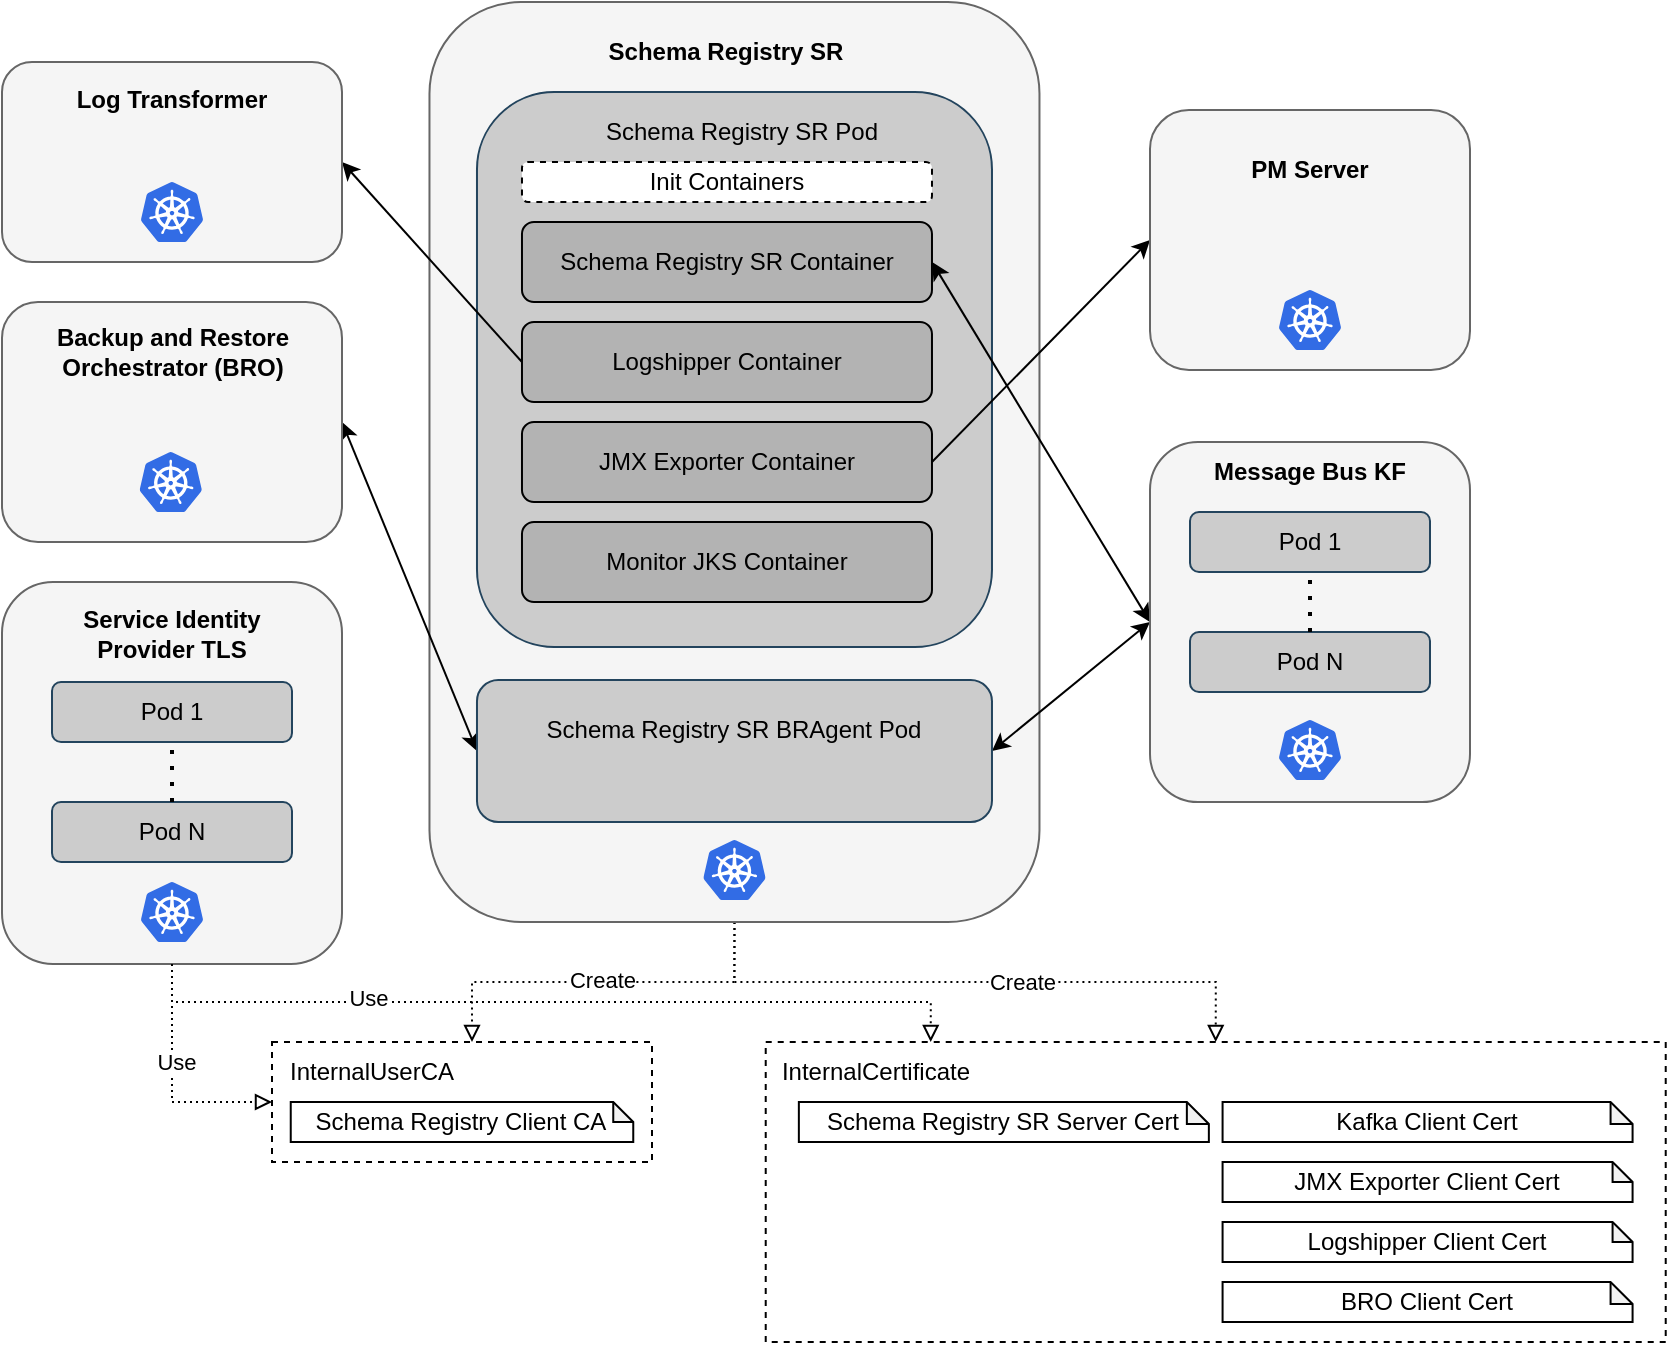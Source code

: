 <mxfile version="15.9.3" type="device"><diagram id="HPRN27J-lAgtqIp6DVhc" name="Page-1"><mxGraphModel dx="1260" dy="792" grid="1" gridSize="10" guides="1" tooltips="1" connect="1" arrows="1" fold="1" page="1" pageScale="1" pageWidth="1169" pageHeight="827" math="0" shadow="0"><root><mxCell id="0"/><mxCell id="1" parent="0"/><mxCell id="XKiQhKTgsD4NQoXuuw6w-24" value="" style="rounded=0;whiteSpace=wrap;html=1;dashed=1;" vertex="1" parent="1"><mxGeometry x="391.86" y="530" width="450" height="150" as="geometry"/></mxCell><mxCell id="XKiQhKTgsD4NQoXuuw6w-71" style="edgeStyle=orthogonalEdgeStyle;rounded=0;orthogonalLoop=1;jettySize=auto;html=1;exitX=0.5;exitY=1;exitDx=0;exitDy=0;entryX=0.5;entryY=0;entryDx=0;entryDy=0;startArrow=none;startFill=0;endArrow=block;endFill=0;dashed=1;dashPattern=1 2;" edge="1" parent="1" source="XKiQhKTgsD4NQoXuuw6w-1" target="XKiQhKTgsD4NQoXuuw6w-24"><mxGeometry relative="1" as="geometry"/></mxCell><mxCell id="XKiQhKTgsD4NQoXuuw6w-75" value="Create" style="edgeLabel;html=1;align=center;verticalAlign=middle;resizable=0;points=[];" vertex="1" connectable="0" parent="XKiQhKTgsD4NQoXuuw6w-71"><mxGeometry x="-0.603" relative="1" as="geometry"><mxPoint x="114" as="offset"/></mxGeometry></mxCell><mxCell id="XKiQhKTgsD4NQoXuuw6w-72" style="edgeStyle=orthogonalEdgeStyle;rounded=0;orthogonalLoop=1;jettySize=auto;html=1;exitX=0.5;exitY=1;exitDx=0;exitDy=0;entryX=1;entryY=0;entryDx=0;entryDy=0;dashed=1;dashPattern=1 2;startArrow=none;startFill=0;endArrow=block;endFill=0;" edge="1" parent="1" source="XKiQhKTgsD4NQoXuuw6w-1" target="XKiQhKTgsD4NQoXuuw6w-55"><mxGeometry relative="1" as="geometry"/></mxCell><mxCell id="XKiQhKTgsD4NQoXuuw6w-76" value="Create" style="edgeLabel;html=1;align=center;verticalAlign=middle;resizable=0;points=[];" vertex="1" connectable="0" parent="XKiQhKTgsD4NQoXuuw6w-72"><mxGeometry x="0.215" y="-1" relative="1" as="geometry"><mxPoint x="20" as="offset"/></mxGeometry></mxCell><mxCell id="XKiQhKTgsD4NQoXuuw6w-1" value="" style="rounded=1;whiteSpace=wrap;html=1;fillColor=#f5f5f5;fontColor=#333333;strokeColor=#666666;" vertex="1" parent="1"><mxGeometry x="223.74" y="10" width="305" height="460" as="geometry"/></mxCell><mxCell id="XKiQhKTgsD4NQoXuuw6w-2" value="" style="rounded=1;whiteSpace=wrap;html=1;fillColor=#CCCCCC;strokeColor=#23445d;" vertex="1" parent="1"><mxGeometry x="247.49" y="55" width="257.5" height="277.5" as="geometry"/></mxCell><mxCell id="XKiQhKTgsD4NQoXuuw6w-53" style="edgeStyle=none;rounded=0;orthogonalLoop=1;jettySize=auto;html=1;exitX=1;exitY=0.5;exitDx=0;exitDy=0;entryX=0;entryY=0.5;entryDx=0;entryDy=0;startArrow=classic;startFill=1;endArrow=classic;endFill=1;" edge="1" parent="1" source="XKiQhKTgsD4NQoXuuw6w-3" target="XKiQhKTgsD4NQoXuuw6w-9"><mxGeometry relative="1" as="geometry"/></mxCell><mxCell id="XKiQhKTgsD4NQoXuuw6w-69" style="edgeStyle=none;rounded=0;orthogonalLoop=1;jettySize=auto;html=1;exitX=0;exitY=0.5;exitDx=0;exitDy=0;entryX=1;entryY=0.5;entryDx=0;entryDy=0;startArrow=classic;startFill=1;endArrow=classic;endFill=1;" edge="1" parent="1" source="XKiQhKTgsD4NQoXuuw6w-3" target="XKiQhKTgsD4NQoXuuw6w-62"><mxGeometry relative="1" as="geometry"/></mxCell><mxCell id="XKiQhKTgsD4NQoXuuw6w-3" value="" style="rounded=1;whiteSpace=wrap;html=1;fillColor=#CCCCCC;strokeColor=#23445d;" vertex="1" parent="1"><mxGeometry x="247.49" y="349" width="257.5" height="71" as="geometry"/></mxCell><mxCell id="XKiQhKTgsD4NQoXuuw6w-51" style="rounded=0;orthogonalLoop=1;jettySize=auto;html=1;exitX=1;exitY=0.5;exitDx=0;exitDy=0;entryX=0;entryY=0.5;entryDx=0;entryDy=0;startArrow=classic;startFill=1;endArrow=classic;endFill=1;" edge="1" parent="1" source="XKiQhKTgsD4NQoXuuw6w-4" target="XKiQhKTgsD4NQoXuuw6w-9"><mxGeometry relative="1" as="geometry"/></mxCell><mxCell id="XKiQhKTgsD4NQoXuuw6w-4" value="Schema Registry SR Container" style="rounded=1;whiteSpace=wrap;html=1;fillColor=#B3B3B3;" vertex="1" parent="1"><mxGeometry x="269.99" y="120" width="205" height="40" as="geometry"/></mxCell><mxCell id="XKiQhKTgsD4NQoXuuw6w-52" style="edgeStyle=none;rounded=0;orthogonalLoop=1;jettySize=auto;html=1;exitX=0;exitY=0.5;exitDx=0;exitDy=0;entryX=1;entryY=0.5;entryDx=0;entryDy=0;startArrow=none;startFill=0;endArrow=classic;endFill=1;" edge="1" parent="1" source="XKiQhKTgsD4NQoXuuw6w-5" target="XKiQhKTgsD4NQoXuuw6w-12"><mxGeometry relative="1" as="geometry"/></mxCell><mxCell id="XKiQhKTgsD4NQoXuuw6w-5" value="Logshipper Container" style="rounded=1;whiteSpace=wrap;html=1;fillColor=#B3B3B3;" vertex="1" parent="1"><mxGeometry x="269.99" y="170" width="205" height="40" as="geometry"/></mxCell><mxCell id="XKiQhKTgsD4NQoXuuw6w-6" value="JMX Exporter Container" style="rounded=1;whiteSpace=wrap;html=1;fillColor=#B3B3B3;" vertex="1" parent="1"><mxGeometry x="269.99" y="220" width="205" height="40" as="geometry"/></mxCell><mxCell id="XKiQhKTgsD4NQoXuuw6w-7" value="Monitor JKS Container" style="rounded=1;whiteSpace=wrap;html=1;fillColor=#B3B3B3;" vertex="1" parent="1"><mxGeometry x="269.99" y="270" width="205" height="40" as="geometry"/></mxCell><mxCell id="XKiQhKTgsD4NQoXuuw6w-8" value="Init Containers" style="rounded=1;whiteSpace=wrap;html=1;dashed=1;" vertex="1" parent="1"><mxGeometry x="269.99" y="90" width="205" height="20" as="geometry"/></mxCell><mxCell id="XKiQhKTgsD4NQoXuuw6w-14" value="&lt;b&gt;Schema Registry SR&lt;/b&gt;" style="text;html=1;strokeColor=none;fillColor=none;align=center;verticalAlign=middle;whiteSpace=wrap;rounded=0;" vertex="1" parent="1"><mxGeometry x="287.49" y="20" width="170" height="30" as="geometry"/></mxCell><mxCell id="XKiQhKTgsD4NQoXuuw6w-23" value="BRO Client Cert" style="shape=note;whiteSpace=wrap;html=1;backgroundOutline=1;darkOpacity=0.05;size=11;" vertex="1" parent="1"><mxGeometry x="620.29" y="650" width="205" height="20" as="geometry"/></mxCell><mxCell id="XKiQhKTgsD4NQoXuuw6w-25" value="" style="rounded=0;whiteSpace=wrap;html=1;dashed=1;" vertex="1" parent="1"><mxGeometry x="145" y="530" width="190" height="60" as="geometry"/></mxCell><mxCell id="XKiQhKTgsD4NQoXuuw6w-26" value="Schema Registry Client CA" style="shape=note;whiteSpace=wrap;html=1;backgroundOutline=1;darkOpacity=0.05;size=10;" vertex="1" parent="1"><mxGeometry x="154.37" y="560" width="171.26" height="20" as="geometry"/></mxCell><mxCell id="XKiQhKTgsD4NQoXuuw6w-39" value="Schema Registry SR Pod" style="text;html=1;strokeColor=none;fillColor=none;align=center;verticalAlign=middle;whiteSpace=wrap;rounded=0;" vertex="1" parent="1"><mxGeometry x="294.99" y="60" width="170" height="30" as="geometry"/></mxCell><mxCell id="XKiQhKTgsD4NQoXuuw6w-40" value="Schema Registry SR BRAgent Pod" style="text;html=1;strokeColor=none;fillColor=none;align=center;verticalAlign=middle;whiteSpace=wrap;rounded=0;" vertex="1" parent="1"><mxGeometry x="261.24" y="359" width="230" height="30" as="geometry"/></mxCell><mxCell id="XKiQhKTgsD4NQoXuuw6w-50" value="" style="endArrow=classic;html=1;rounded=0;exitX=1;exitY=0.5;exitDx=0;exitDy=0;entryX=0;entryY=0.5;entryDx=0;entryDy=0;" edge="1" parent="1" source="XKiQhKTgsD4NQoXuuw6w-6" target="XKiQhKTgsD4NQoXuuw6w-13"><mxGeometry width="50" height="50" relative="1" as="geometry"><mxPoint x="494.99" y="200" as="sourcePoint"/><mxPoint x="544.99" y="150" as="targetPoint"/></mxGeometry></mxCell><mxCell id="XKiQhKTgsD4NQoXuuw6w-54" value="" style="sketch=0;aspect=fixed;html=1;points=[];align=center;image;fontSize=12;image=img/lib/mscae/Kubernetes.svg;dashed=1;" vertex="1" parent="1"><mxGeometry x="360.61" y="429" width="31.25" height="30" as="geometry"/></mxCell><mxCell id="XKiQhKTgsD4NQoXuuw6w-55" value="InternalUserCA " style="text;html=1;strokeColor=none;fillColor=none;align=center;verticalAlign=middle;whiteSpace=wrap;rounded=0;dashed=1;" vertex="1" parent="1"><mxGeometry x="145" y="530" width="100" height="30" as="geometry"/></mxCell><mxCell id="XKiQhKTgsD4NQoXuuw6w-56" value="InternalCertificate" style="text;html=1;strokeColor=none;fillColor=none;align=center;verticalAlign=middle;whiteSpace=wrap;rounded=0;dashed=1;" vertex="1" parent="1"><mxGeometry x="391.86" y="530" width="110" height="30" as="geometry"/></mxCell><mxCell id="XKiQhKTgsD4NQoXuuw6w-57" value="Logshipper Client Cert" style="shape=note;whiteSpace=wrap;html=1;backgroundOutline=1;darkOpacity=0.05;size=10;" vertex="1" parent="1"><mxGeometry x="620.29" y="620" width="205" height="20" as="geometry"/></mxCell><mxCell id="XKiQhKTgsD4NQoXuuw6w-58" value="Schema Registry SR Server Cert" style="shape=note;whiteSpace=wrap;html=1;backgroundOutline=1;darkOpacity=0.05;size=11;" vertex="1" parent="1"><mxGeometry x="408.43" y="560" width="205" height="20" as="geometry"/></mxCell><mxCell id="XKiQhKTgsD4NQoXuuw6w-59" value="JMX Exporter Client Cert" style="shape=note;whiteSpace=wrap;html=1;backgroundOutline=1;darkOpacity=0.05;size=10;" vertex="1" parent="1"><mxGeometry x="620.29" y="590" width="205" height="20" as="geometry"/></mxCell><mxCell id="XKiQhKTgsD4NQoXuuw6w-60" value="Kafka Client Cert" style="shape=note;whiteSpace=wrap;html=1;backgroundOutline=1;darkOpacity=0.05;size=11;" vertex="1" parent="1"><mxGeometry x="620.29" y="560" width="205" height="20" as="geometry"/></mxCell><mxCell id="XKiQhKTgsD4NQoXuuw6w-62" value="" style="rounded=1;whiteSpace=wrap;html=1;fillColor=#f5f5f5;fontColor=#333333;strokeColor=#666666;" vertex="1" parent="1"><mxGeometry x="10" y="160" width="170" height="120" as="geometry"/></mxCell><mxCell id="XKiQhKTgsD4NQoXuuw6w-63" value="&lt;b&gt;Backup and Restore Orchestrator (BRO)&lt;br&gt;&lt;/b&gt;" style="text;html=1;strokeColor=none;fillColor=none;align=center;verticalAlign=middle;whiteSpace=wrap;rounded=0;" vertex="1" parent="1"><mxGeometry x="17.5" y="170" width="155" height="30" as="geometry"/></mxCell><mxCell id="XKiQhKTgsD4NQoXuuw6w-64" value="" style="sketch=0;aspect=fixed;html=1;points=[];align=center;image;fontSize=12;image=img/lib/mscae/Kubernetes.svg;dashed=1;" vertex="1" parent="1"><mxGeometry x="78.75" y="235" width="31.25" height="30" as="geometry"/></mxCell><mxCell id="XKiQhKTgsD4NQoXuuw6w-65" value="" style="group" vertex="1" connectable="0" parent="1"><mxGeometry x="10" y="300" width="170" height="191" as="geometry"/></mxCell><mxCell id="XKiQhKTgsD4NQoXuuw6w-32" value="" style="rounded=1;whiteSpace=wrap;html=1;fillColor=#f5f5f5;fontColor=#333333;strokeColor=#666666;" vertex="1" parent="XKiQhKTgsD4NQoXuuw6w-65"><mxGeometry width="170" height="191" as="geometry"/></mxCell><mxCell id="XKiQhKTgsD4NQoXuuw6w-16" value="&lt;b&gt;Service Identity Provider TLS&lt;/b&gt;" style="text;html=1;strokeColor=none;fillColor=none;align=center;verticalAlign=middle;whiteSpace=wrap;rounded=0;" vertex="1" parent="XKiQhKTgsD4NQoXuuw6w-65"><mxGeometry x="35.0" y="11" width="100" height="30" as="geometry"/></mxCell><mxCell id="XKiQhKTgsD4NQoXuuw6w-34" value="Pod 1" style="rounded=1;whiteSpace=wrap;html=1;fillColor=#CCCCCC;strokeColor=#23445d;" vertex="1" parent="XKiQhKTgsD4NQoXuuw6w-65"><mxGeometry x="25.0" y="50" width="120" height="30" as="geometry"/></mxCell><mxCell id="XKiQhKTgsD4NQoXuuw6w-35" value="Pod N" style="rounded=1;whiteSpace=wrap;html=1;fillColor=#CCCCCC;strokeColor=#23445d;" vertex="1" parent="XKiQhKTgsD4NQoXuuw6w-65"><mxGeometry x="25.0" y="110" width="120" height="30" as="geometry"/></mxCell><mxCell id="XKiQhKTgsD4NQoXuuw6w-36" value="" style="sketch=0;aspect=fixed;html=1;points=[];align=center;image;fontSize=12;image=img/lib/mscae/Kubernetes.svg;dashed=1;" vertex="1" parent="XKiQhKTgsD4NQoXuuw6w-65"><mxGeometry x="69.38" y="150" width="31.25" height="30" as="geometry"/></mxCell><mxCell id="XKiQhKTgsD4NQoXuuw6w-37" value="" style="endArrow=none;dashed=1;html=1;dashPattern=1 3;strokeWidth=2;rounded=0;entryX=0.5;entryY=1;entryDx=0;entryDy=0;exitX=0.5;exitY=0;exitDx=0;exitDy=0;" edge="1" parent="XKiQhKTgsD4NQoXuuw6w-65" source="XKiQhKTgsD4NQoXuuw6w-35" target="XKiQhKTgsD4NQoXuuw6w-34"><mxGeometry width="50" height="50" relative="1" as="geometry"><mxPoint x="65" y="140" as="sourcePoint"/><mxPoint x="115" y="90" as="targetPoint"/></mxGeometry></mxCell><mxCell id="XKiQhKTgsD4NQoXuuw6w-67" value="" style="group" vertex="1" connectable="0" parent="1"><mxGeometry x="584" y="64" width="160" height="130" as="geometry"/></mxCell><mxCell id="XKiQhKTgsD4NQoXuuw6w-13" value="" style="rounded=1;whiteSpace=wrap;html=1;fillColor=#f5f5f5;fontColor=#333333;strokeColor=#666666;" vertex="1" parent="XKiQhKTgsD4NQoXuuw6w-67"><mxGeometry width="160" height="130" as="geometry"/></mxCell><mxCell id="XKiQhKTgsD4NQoXuuw6w-20" value="&lt;b&gt;PM Server&lt;/b&gt;" style="text;html=1;strokeColor=none;fillColor=none;align=center;verticalAlign=middle;whiteSpace=wrap;rounded=0;" vertex="1" parent="XKiQhKTgsD4NQoXuuw6w-67"><mxGeometry x="30" y="15" width="100" height="30" as="geometry"/></mxCell><mxCell id="XKiQhKTgsD4NQoXuuw6w-41" value="" style="sketch=0;aspect=fixed;html=1;points=[];align=center;image;fontSize=12;image=img/lib/mscae/Kubernetes.svg;dashed=1;" vertex="1" parent="XKiQhKTgsD4NQoXuuw6w-67"><mxGeometry x="64.38" y="90" width="31.25" height="30" as="geometry"/></mxCell><mxCell id="XKiQhKTgsD4NQoXuuw6w-68" value="" style="group" vertex="1" connectable="0" parent="1"><mxGeometry x="584" y="230" width="160" height="180" as="geometry"/></mxCell><mxCell id="XKiQhKTgsD4NQoXuuw6w-9" value="" style="rounded=1;whiteSpace=wrap;html=1;fillColor=#f5f5f5;fontColor=#333333;strokeColor=#666666;" vertex="1" parent="XKiQhKTgsD4NQoXuuw6w-68"><mxGeometry width="160" height="180" as="geometry"/></mxCell><mxCell id="XKiQhKTgsD4NQoXuuw6w-17" value="&lt;b&gt;Message Bus KF&lt;/b&gt;" style="text;html=1;strokeColor=none;fillColor=none;align=center;verticalAlign=middle;whiteSpace=wrap;rounded=0;" vertex="1" parent="XKiQhKTgsD4NQoXuuw6w-68"><mxGeometry x="30" width="100" height="30" as="geometry"/></mxCell><mxCell id="XKiQhKTgsD4NQoXuuw6w-44" value="Pod 1" style="rounded=1;whiteSpace=wrap;html=1;fillColor=#CCCCCC;strokeColor=#23445d;" vertex="1" parent="XKiQhKTgsD4NQoXuuw6w-68"><mxGeometry x="20" y="35" width="120" height="30" as="geometry"/></mxCell><mxCell id="XKiQhKTgsD4NQoXuuw6w-45" value="Pod N" style="rounded=1;whiteSpace=wrap;html=1;fillColor=#CCCCCC;strokeColor=#23445d;" vertex="1" parent="XKiQhKTgsD4NQoXuuw6w-68"><mxGeometry x="20" y="95" width="120" height="30" as="geometry"/></mxCell><mxCell id="XKiQhKTgsD4NQoXuuw6w-46" value="" style="sketch=0;aspect=fixed;html=1;points=[];align=center;image;fontSize=12;image=img/lib/mscae/Kubernetes.svg;dashed=1;" vertex="1" parent="XKiQhKTgsD4NQoXuuw6w-68"><mxGeometry x="64.38" y="139" width="31.25" height="30" as="geometry"/></mxCell><mxCell id="XKiQhKTgsD4NQoXuuw6w-48" value="" style="endArrow=none;dashed=1;html=1;dashPattern=1 3;strokeWidth=2;rounded=0;entryX=0.5;entryY=1;entryDx=0;entryDy=0;exitX=0.5;exitY=0;exitDx=0;exitDy=0;" edge="1" parent="XKiQhKTgsD4NQoXuuw6w-68" source="XKiQhKTgsD4NQoXuuw6w-45" target="XKiQhKTgsD4NQoXuuw6w-44"><mxGeometry width="50" height="50" relative="1" as="geometry"><mxPoint x="-470" y="209" as="sourcePoint"/><mxPoint x="-470" y="179" as="targetPoint"/></mxGeometry></mxCell><mxCell id="XKiQhKTgsD4NQoXuuw6w-12" value="" style="rounded=1;whiteSpace=wrap;html=1;fillColor=#f5f5f5;fontColor=#333333;strokeColor=#666666;" vertex="1" parent="1"><mxGeometry x="10" y="40" width="170" height="100" as="geometry"/></mxCell><mxCell id="XKiQhKTgsD4NQoXuuw6w-19" value="&lt;b&gt;Log Transformer&lt;/b&gt;" style="text;html=1;strokeColor=none;fillColor=none;align=center;verticalAlign=middle;whiteSpace=wrap;rounded=0;" vertex="1" parent="1"><mxGeometry x="45.0" y="44" width="100" height="30" as="geometry"/></mxCell><mxCell id="XKiQhKTgsD4NQoXuuw6w-29" value="" style="sketch=0;aspect=fixed;html=1;points=[];align=center;image;fontSize=12;image=img/lib/mscae/Kubernetes.svg;dashed=1;" vertex="1" parent="1"><mxGeometry x="79.38" y="100" width="31.25" height="30" as="geometry"/></mxCell><mxCell id="XKiQhKTgsD4NQoXuuw6w-73" style="edgeStyle=orthogonalEdgeStyle;rounded=0;orthogonalLoop=1;jettySize=auto;html=1;exitX=0.5;exitY=1;exitDx=0;exitDy=0;entryX=0.75;entryY=0;entryDx=0;entryDy=0;dashed=1;dashPattern=1 2;startArrow=none;startFill=0;endArrow=block;endFill=0;" edge="1" parent="1" source="XKiQhKTgsD4NQoXuuw6w-32" target="XKiQhKTgsD4NQoXuuw6w-56"><mxGeometry relative="1" as="geometry"><Array as="points"><mxPoint x="95" y="510"/><mxPoint x="474" y="510"/></Array></mxGeometry></mxCell><mxCell id="XKiQhKTgsD4NQoXuuw6w-77" value="Use" style="edgeLabel;html=1;align=center;verticalAlign=middle;resizable=0;points=[];" vertex="1" connectable="0" parent="XKiQhKTgsD4NQoXuuw6w-73"><mxGeometry x="-0.443" y="2" relative="1" as="geometry"><mxPoint as="offset"/></mxGeometry></mxCell><mxCell id="XKiQhKTgsD4NQoXuuw6w-74" style="edgeStyle=orthogonalEdgeStyle;rounded=0;orthogonalLoop=1;jettySize=auto;html=1;exitX=0.5;exitY=1;exitDx=0;exitDy=0;entryX=0;entryY=0.5;entryDx=0;entryDy=0;dashed=1;dashPattern=1 2;startArrow=none;startFill=0;endArrow=block;endFill=0;" edge="1" parent="1" source="XKiQhKTgsD4NQoXuuw6w-32" target="XKiQhKTgsD4NQoXuuw6w-25"><mxGeometry relative="1" as="geometry"/></mxCell><mxCell id="XKiQhKTgsD4NQoXuuw6w-78" value="Use" style="edgeLabel;html=1;align=center;verticalAlign=middle;resizable=0;points=[];" vertex="1" connectable="0" parent="XKiQhKTgsD4NQoXuuw6w-74"><mxGeometry x="-0.18" y="2" relative="1" as="geometry"><mxPoint as="offset"/></mxGeometry></mxCell></root></mxGraphModel></diagram></mxfile>
